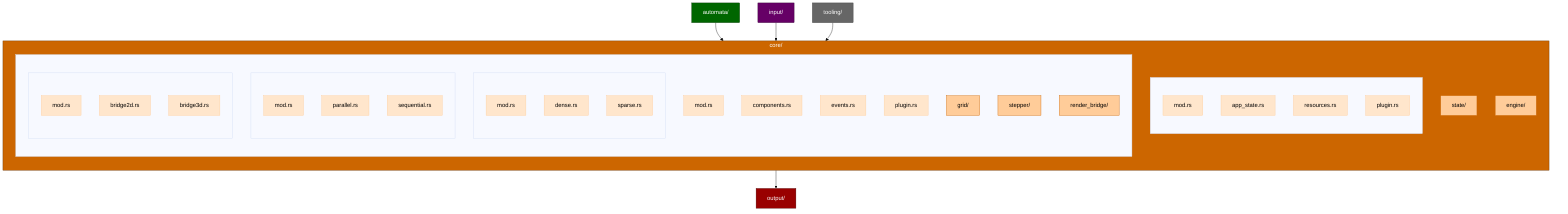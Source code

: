 %%{init: {"theme":"base", "flowchart": { "htmlLabels": false }}}%%
flowchart TB
    %% Core crate structure (state & engine modules)
    subgraph CORE["core/"]
        direction TB
        %% state/ module
        core_state["state/"]
        subgraph core_state_sg[" "]
            direction TB
            state_mod[mod.rs]
            app_state_rs[app_state.rs]
            resources_rs[resources.rs]
            state_plugin_rs[plugin.rs]
        end

        %% engine/ module
        core_engine["engine/"]
        subgraph core_engine_sg[" "]
            direction TB
            engine_mod[mod.rs]
            components_rs[components.rs]
            events_rs[events.rs]
            engine_plugin_rs[plugin.rs]

            %% engine/grid/
            grid["grid/"]
            subgraph grid_sg[" "]
                direction TB
                grid_mod[mod.rs]
                dense_rs[dense.rs]
                sparse_rs[sparse.rs]
            end

            %% engine/stepper/
            stepper["stepper/"]
            subgraph stepper_sg[" "]
                direction TB
                stepper_mod[mod.rs]
                parallel_rs[parallel.rs]
                sequential_rs[sequential.rs]
            end

            %% engine/render_bridge/
            render_bridge["render_bridge/"]
            subgraph rb_sg[" "]
                direction TB
                rb_mod[mod.rs]
                bridge2d_rs[bridge2d.rs]
                bridge3d_rs[bridge3d.rs]
            end
        end
    end

    %% External crates that interact with Core
    AUTOMATA["automata/"]
    INPUT["input/"]
    DEVTOOLS["tooling/"]
    OUTPUT["output/"]

    %% Cross-crate relationships
    AUTOMATA --> CORE
    INPUT --> CORE
    DEVTOOLS --> CORE
    CORE --> OUTPUT

    %% Style definitions
    classDef c_core_root   fill:#CC6600,stroke:#663300,color:#ffffff
    classDef c_core_child  fill:#FFCC99,stroke:#CC6600,color:#000000
    classDef c_core_leaf   fill:#FFE6CC,stroke:#FFCC99,color:#000000
    classDef c_aut_root    fill:#006600,stroke:#003300,color:#ffffff
    classDef c_inp_root    fill:#660066,stroke:#330033,color:#ffffff
    classDef c_dev_root    fill:#666666,stroke:#333333,color:#ffffff
    classDef c_out_root    fill:#990000,stroke:#4d0000,color:#ffffff

    class CORE c_core_root
    class core_state,core_engine,grid,stepper,render_bridge c_core_child
    class state_mod,app_state_rs,resources_rs,state_plugin_rs c_core_leaf
    class engine_mod,components_rs,events_rs,engine_plugin_rs c_core_leaf
    class grid_mod,dense_rs,sparse_rs c_core_leaf
    class stepper_mod,parallel_rs,sequential_rs c_core_leaf
    class rb_mod,bridge2d_rs,bridge3d_rs c_core_leaf

    class AUTOMATA c_aut_root
    class INPUT c_inp_root
    class DEVTOOLS c_dev_root
    class OUTPUT c_out_root

    %% Clickable links to other crate diagrams
    click AUTOMATA "automata.mmd" "View Automata crate diagram"
    click INPUT "input.mmd" "View Input crate diagram"
    click DEVTOOLS "tooling.mmd" "View DevTools crate diagram"
    click OUTPUT "output.mmd" "View Output crate diagram"